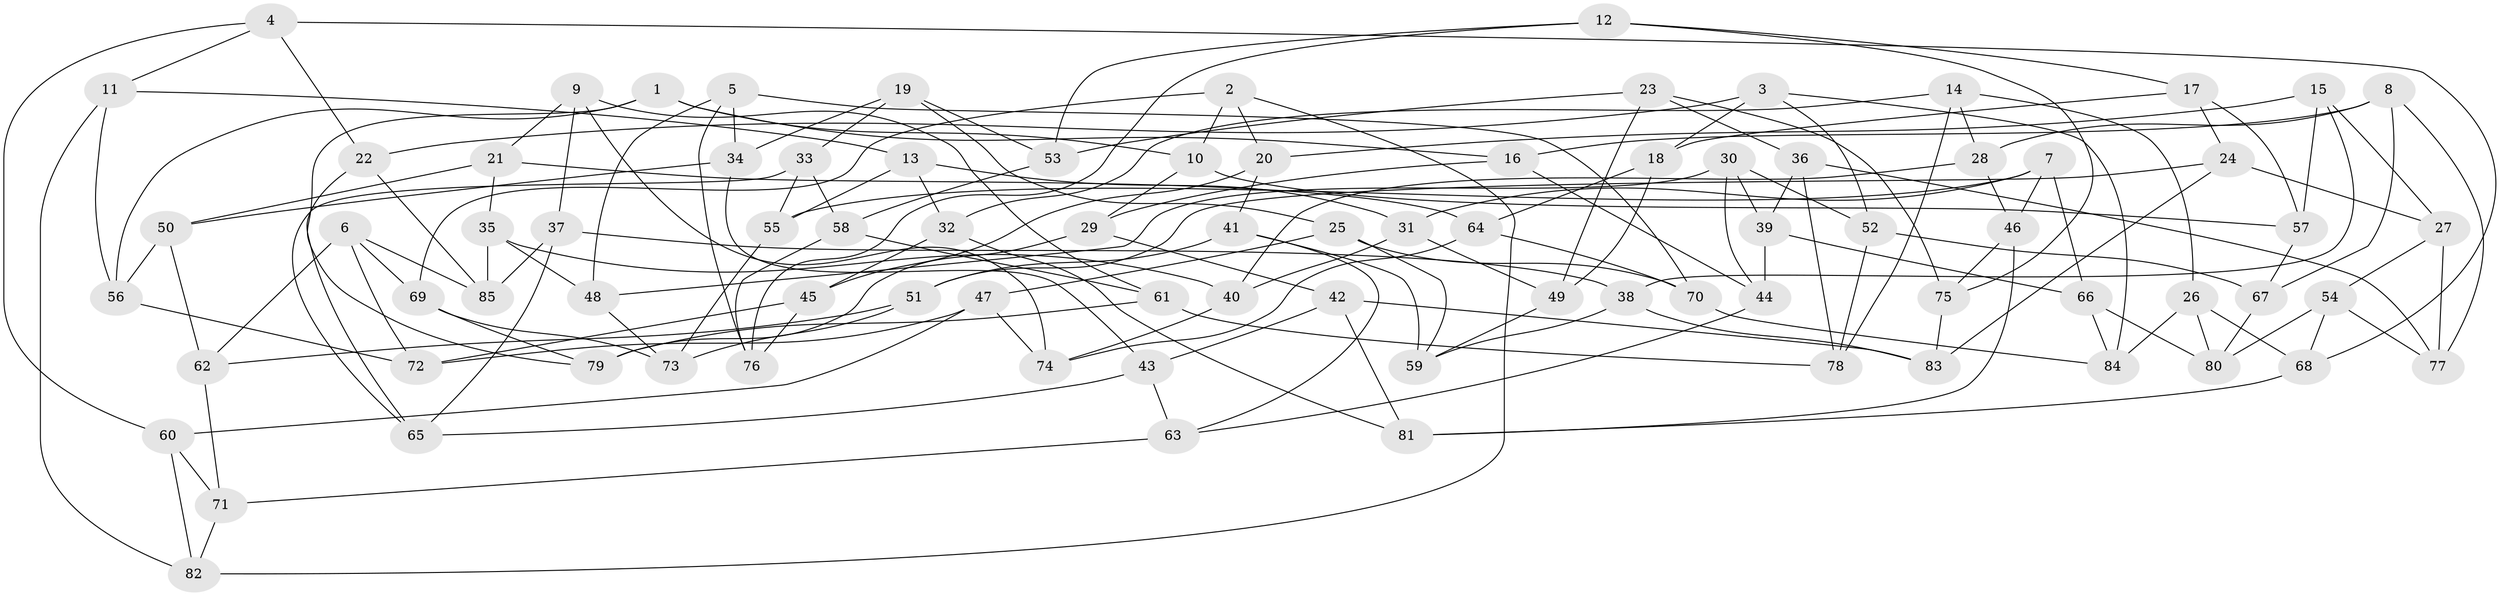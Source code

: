 // coarse degree distribution, {3: 0.0847457627118644, 5: 0.11864406779661017, 4: 0.6440677966101694, 6: 0.03389830508474576, 8: 0.05084745762711865, 7: 0.06779661016949153}
// Generated by graph-tools (version 1.1) at 2025/03/03/04/25 22:03:47]
// undirected, 85 vertices, 170 edges
graph export_dot {
graph [start="1"]
  node [color=gray90,style=filled];
  1;
  2;
  3;
  4;
  5;
  6;
  7;
  8;
  9;
  10;
  11;
  12;
  13;
  14;
  15;
  16;
  17;
  18;
  19;
  20;
  21;
  22;
  23;
  24;
  25;
  26;
  27;
  28;
  29;
  30;
  31;
  32;
  33;
  34;
  35;
  36;
  37;
  38;
  39;
  40;
  41;
  42;
  43;
  44;
  45;
  46;
  47;
  48;
  49;
  50;
  51;
  52;
  53;
  54;
  55;
  56;
  57;
  58;
  59;
  60;
  61;
  62;
  63;
  64;
  65;
  66;
  67;
  68;
  69;
  70;
  71;
  72;
  73;
  74;
  75;
  76;
  77;
  78;
  79;
  80;
  81;
  82;
  83;
  84;
  85;
  1 -- 10;
  1 -- 79;
  1 -- 16;
  1 -- 56;
  2 -- 69;
  2 -- 10;
  2 -- 82;
  2 -- 20;
  3 -- 84;
  3 -- 18;
  3 -- 22;
  3 -- 52;
  4 -- 68;
  4 -- 60;
  4 -- 22;
  4 -- 11;
  5 -- 48;
  5 -- 76;
  5 -- 70;
  5 -- 34;
  6 -- 85;
  6 -- 72;
  6 -- 62;
  6 -- 69;
  7 -- 46;
  7 -- 66;
  7 -- 55;
  7 -- 31;
  8 -- 28;
  8 -- 77;
  8 -- 67;
  8 -- 16;
  9 -- 21;
  9 -- 74;
  9 -- 61;
  9 -- 37;
  10 -- 29;
  10 -- 57;
  11 -- 13;
  11 -- 82;
  11 -- 56;
  12 -- 75;
  12 -- 76;
  12 -- 17;
  12 -- 53;
  13 -- 31;
  13 -- 32;
  13 -- 55;
  14 -- 78;
  14 -- 32;
  14 -- 26;
  14 -- 28;
  15 -- 20;
  15 -- 27;
  15 -- 57;
  15 -- 38;
  16 -- 29;
  16 -- 44;
  17 -- 57;
  17 -- 24;
  17 -- 18;
  18 -- 49;
  18 -- 64;
  19 -- 53;
  19 -- 25;
  19 -- 33;
  19 -- 34;
  20 -- 41;
  20 -- 45;
  21 -- 35;
  21 -- 64;
  21 -- 50;
  22 -- 85;
  22 -- 65;
  23 -- 49;
  23 -- 75;
  23 -- 53;
  23 -- 36;
  24 -- 83;
  24 -- 51;
  24 -- 27;
  25 -- 47;
  25 -- 59;
  25 -- 70;
  26 -- 68;
  26 -- 84;
  26 -- 80;
  27 -- 77;
  27 -- 54;
  28 -- 46;
  28 -- 40;
  29 -- 42;
  29 -- 79;
  30 -- 48;
  30 -- 44;
  30 -- 39;
  30 -- 52;
  31 -- 49;
  31 -- 40;
  32 -- 81;
  32 -- 45;
  33 -- 65;
  33 -- 58;
  33 -- 55;
  34 -- 43;
  34 -- 50;
  35 -- 40;
  35 -- 48;
  35 -- 85;
  36 -- 78;
  36 -- 77;
  36 -- 39;
  37 -- 38;
  37 -- 65;
  37 -- 85;
  38 -- 83;
  38 -- 59;
  39 -- 66;
  39 -- 44;
  40 -- 74;
  41 -- 51;
  41 -- 59;
  41 -- 63;
  42 -- 83;
  42 -- 81;
  42 -- 43;
  43 -- 63;
  43 -- 65;
  44 -- 63;
  45 -- 72;
  45 -- 76;
  46 -- 81;
  46 -- 75;
  47 -- 74;
  47 -- 72;
  47 -- 60;
  48 -- 73;
  49 -- 59;
  50 -- 62;
  50 -- 56;
  51 -- 73;
  51 -- 62;
  52 -- 67;
  52 -- 78;
  53 -- 58;
  54 -- 68;
  54 -- 80;
  54 -- 77;
  55 -- 73;
  56 -- 72;
  57 -- 67;
  58 -- 61;
  58 -- 76;
  60 -- 71;
  60 -- 82;
  61 -- 79;
  61 -- 78;
  62 -- 71;
  63 -- 71;
  64 -- 70;
  64 -- 74;
  66 -- 80;
  66 -- 84;
  67 -- 80;
  68 -- 81;
  69 -- 73;
  69 -- 79;
  70 -- 84;
  71 -- 82;
  75 -- 83;
}
